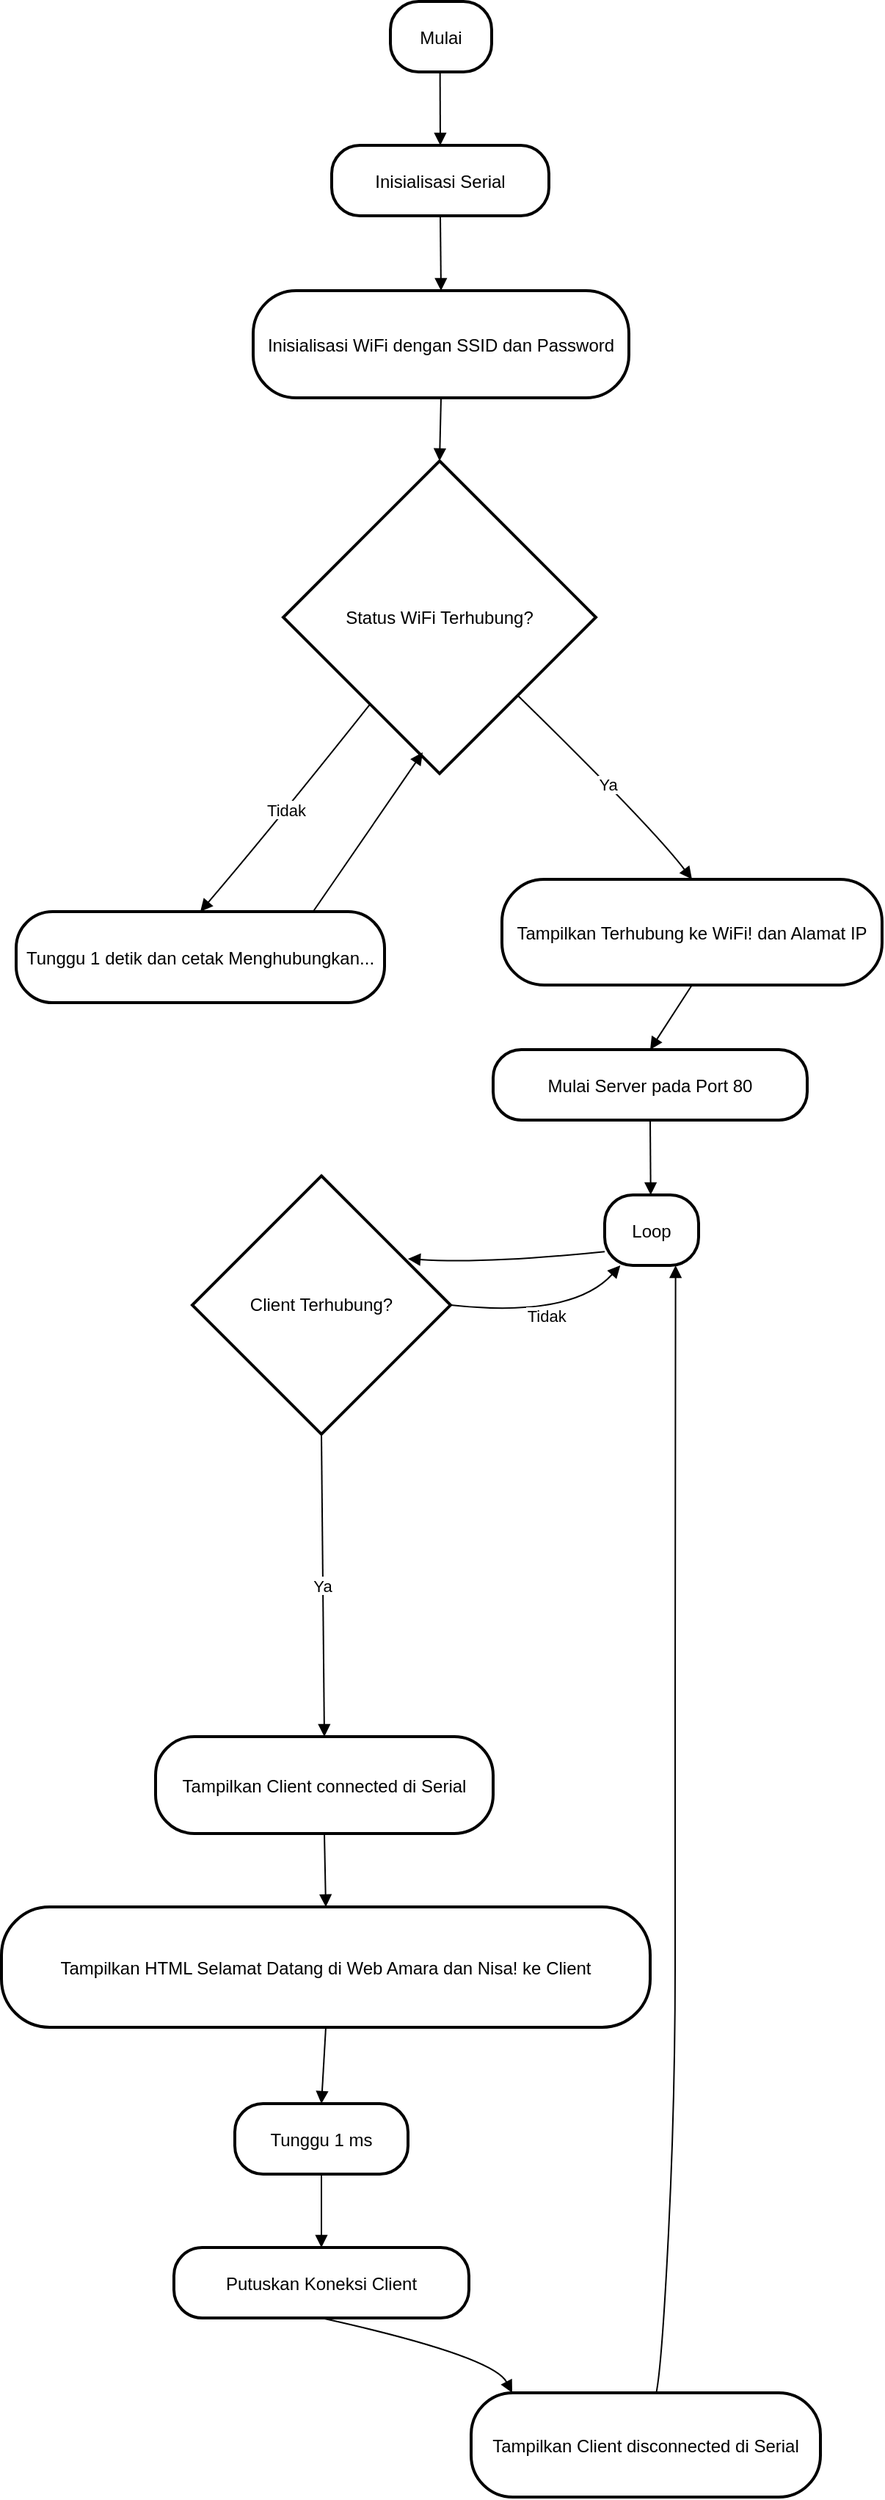 <mxfile version="24.8.3">
  <diagram name="Page-1" id="1WIVNbYRvYtn-QO3oHUY">
    <mxGraphModel dx="2950" dy="1114" grid="1" gridSize="10" guides="1" tooltips="1" connect="1" arrows="1" fold="1" page="1" pageScale="1" pageWidth="850" pageHeight="1100" math="0" shadow="0">
      <root>
        <mxCell id="0" />
        <mxCell id="1" parent="0" />
        <mxCell id="fLL10-U48EY1--GJguee-1" value="Mulai" style="rounded=1;arcSize=40;strokeWidth=2" vertex="1" parent="1">
          <mxGeometry x="205" y="20" width="69" height="48" as="geometry" />
        </mxCell>
        <mxCell id="fLL10-U48EY1--GJguee-2" value="Inisialisasi Serial" style="rounded=1;arcSize=40;strokeWidth=2" vertex="1" parent="1">
          <mxGeometry x="165" y="118" width="148" height="48" as="geometry" />
        </mxCell>
        <mxCell id="fLL10-U48EY1--GJguee-3" value="Inisialisasi WiFi dengan SSID dan Password" style="rounded=1;arcSize=40;strokeWidth=2" vertex="1" parent="1">
          <mxGeometry x="111.5" y="217" width="256" height="73" as="geometry" />
        </mxCell>
        <mxCell id="fLL10-U48EY1--GJguee-4" value="Status WiFi Terhubung?" style="rhombus;strokeWidth=2;whiteSpace=wrap;" vertex="1" parent="1">
          <mxGeometry x="132" y="333" width="213" height="213" as="geometry" />
        </mxCell>
        <mxCell id="fLL10-U48EY1--GJguee-5" value="Tunggu 1 detik dan cetak Menghubungkan..." style="rounded=1;arcSize=40;strokeWidth=2" vertex="1" parent="1">
          <mxGeometry x="-50" y="640" width="251" height="62" as="geometry" />
        </mxCell>
        <mxCell id="fLL10-U48EY1--GJguee-6" value="Tampilkan Terhubung ke WiFi! dan Alamat IP" style="rounded=1;arcSize=40;strokeWidth=2" vertex="1" parent="1">
          <mxGeometry x="281" y="618" width="259" height="72" as="geometry" />
        </mxCell>
        <mxCell id="fLL10-U48EY1--GJguee-7" value="Mulai Server pada Port 80" style="rounded=1;arcSize=40;strokeWidth=2" vertex="1" parent="1">
          <mxGeometry x="275" y="734" width="214" height="48" as="geometry" />
        </mxCell>
        <mxCell id="fLL10-U48EY1--GJguee-8" value="Loop" style="rounded=1;arcSize=40;strokeWidth=2" vertex="1" parent="1">
          <mxGeometry x="351" y="833" width="64" height="48" as="geometry" />
        </mxCell>
        <mxCell id="fLL10-U48EY1--GJguee-9" value="Client Terhubung?" style="rhombus;strokeWidth=2;whiteSpace=wrap;" vertex="1" parent="1">
          <mxGeometry x="70" y="820" width="176" height="176" as="geometry" />
        </mxCell>
        <mxCell id="fLL10-U48EY1--GJguee-10" value="Tampilkan Client connected di Serial" style="rounded=1;arcSize=40;strokeWidth=2" vertex="1" parent="1">
          <mxGeometry x="45" y="1202" width="230" height="66" as="geometry" />
        </mxCell>
        <mxCell id="fLL10-U48EY1--GJguee-11" value="Tampilkan HTML Selamat Datang di Web Amara dan Nisa! ke Client" style="rounded=1;arcSize=40;strokeWidth=2" vertex="1" parent="1">
          <mxGeometry x="-60" y="1318" width="442" height="82" as="geometry" />
        </mxCell>
        <mxCell id="fLL10-U48EY1--GJguee-12" value="Tunggu 1 ms" style="rounded=1;arcSize=40;strokeWidth=2" vertex="1" parent="1">
          <mxGeometry x="99" y="1452" width="118" height="48" as="geometry" />
        </mxCell>
        <mxCell id="fLL10-U48EY1--GJguee-13" value="Putuskan Koneksi Client" style="rounded=1;arcSize=40;strokeWidth=2" vertex="1" parent="1">
          <mxGeometry x="57.5" y="1550" width="201" height="48" as="geometry" />
        </mxCell>
        <mxCell id="fLL10-U48EY1--GJguee-14" value="Tampilkan Client disconnected di Serial" style="rounded=1;arcSize=40;strokeWidth=2" vertex="1" parent="1">
          <mxGeometry x="260" y="1649" width="238" height="71" as="geometry" />
        </mxCell>
        <mxCell id="fLL10-U48EY1--GJguee-15" value="" style="curved=1;startArrow=none;endArrow=block;exitX=0.49;exitY=1.01;entryX=0.5;entryY=0.01;rounded=0;" edge="1" parent="1" source="fLL10-U48EY1--GJguee-1" target="fLL10-U48EY1--GJguee-2">
          <mxGeometry relative="1" as="geometry">
            <Array as="points" />
          </mxGeometry>
        </mxCell>
        <mxCell id="fLL10-U48EY1--GJguee-16" value="" style="curved=1;startArrow=none;endArrow=block;exitX=0.5;exitY=1.02;entryX=0.5;entryY=0;rounded=0;" edge="1" parent="1" source="fLL10-U48EY1--GJguee-2" target="fLL10-U48EY1--GJguee-3">
          <mxGeometry relative="1" as="geometry">
            <Array as="points" />
          </mxGeometry>
        </mxCell>
        <mxCell id="fLL10-U48EY1--GJguee-17" value="" style="curved=1;startArrow=none;endArrow=block;exitX=0.5;exitY=1;entryX=0.5;entryY=0;rounded=0;" edge="1" parent="1" source="fLL10-U48EY1--GJguee-3" target="fLL10-U48EY1--GJguee-4">
          <mxGeometry relative="1" as="geometry">
            <Array as="points" />
          </mxGeometry>
        </mxCell>
        <mxCell id="fLL10-U48EY1--GJguee-18" value="Tidak" style="curved=1;startArrow=none;endArrow=block;exitX=0.1;exitY=1;entryX=0.5;entryY=0.01;rounded=0;" edge="1" parent="1" source="fLL10-U48EY1--GJguee-4" target="fLL10-U48EY1--GJguee-5">
          <mxGeometry relative="1" as="geometry">
            <Array as="points">
              <mxPoint x="125" y="582" />
            </Array>
          </mxGeometry>
        </mxCell>
        <mxCell id="fLL10-U48EY1--GJguee-19" value="" style="curved=1;startArrow=none;endArrow=block;exitX=0.8;exitY=0.01;rounded=0;entryX=0.446;entryY=0.932;entryDx=0;entryDy=0;entryPerimeter=0;" edge="1" parent="1" source="fLL10-U48EY1--GJguee-5" target="fLL10-U48EY1--GJguee-4">
          <mxGeometry relative="1" as="geometry">
            <Array as="points" />
            <mxPoint x="220" y="550" as="targetPoint" />
          </mxGeometry>
        </mxCell>
        <mxCell id="fLL10-U48EY1--GJguee-20" value="Ya" style="curved=1;startArrow=none;endArrow=block;exitX=1;exitY=1;entryX=0.5;entryY=0.01;rounded=0;" edge="1" parent="1" source="fLL10-U48EY1--GJguee-4" target="fLL10-U48EY1--GJguee-6">
          <mxGeometry relative="1" as="geometry">
            <Array as="points">
              <mxPoint x="383" y="582" />
            </Array>
          </mxGeometry>
        </mxCell>
        <mxCell id="fLL10-U48EY1--GJguee-21" value="" style="curved=1;startArrow=none;endArrow=block;exitX=0.5;exitY=1.01;entryX=0.5;entryY=0.01;rounded=0;" edge="1" parent="1" source="fLL10-U48EY1--GJguee-6" target="fLL10-U48EY1--GJguee-7">
          <mxGeometry relative="1" as="geometry">
            <Array as="points" />
          </mxGeometry>
        </mxCell>
        <mxCell id="fLL10-U48EY1--GJguee-22" value="" style="curved=1;startArrow=none;endArrow=block;exitX=0.5;exitY=1.02;entryX=0.49;entryY=0;rounded=0;" edge="1" parent="1" source="fLL10-U48EY1--GJguee-7" target="fLL10-U48EY1--GJguee-8">
          <mxGeometry relative="1" as="geometry">
            <Array as="points" />
          </mxGeometry>
        </mxCell>
        <mxCell id="fLL10-U48EY1--GJguee-23" value="" style="curved=1;startArrow=none;endArrow=block;exitX=-0.01;exitY=0.81;rounded=0;entryX=0.835;entryY=0.321;entryDx=0;entryDy=0;entryPerimeter=0;" edge="1" parent="1" source="fLL10-U48EY1--GJguee-8" target="fLL10-U48EY1--GJguee-9">
          <mxGeometry relative="1" as="geometry">
            <Array as="points">
              <mxPoint x="270" y="880" />
            </Array>
            <mxPoint x="230" y="880" as="targetPoint" />
          </mxGeometry>
        </mxCell>
        <mxCell id="fLL10-U48EY1--GJguee-24" value="Tidak" style="curved=1;startArrow=none;endArrow=block;exitX=1;exitY=0.5;entryX=0.16;entryY=1.01;rounded=0;exitDx=0;exitDy=0;" edge="1" parent="1" source="fLL10-U48EY1--GJguee-9" target="fLL10-U48EY1--GJguee-8">
          <mxGeometry relative="1" as="geometry">
            <Array as="points">
              <mxPoint x="329" y="917" />
            </Array>
          </mxGeometry>
        </mxCell>
        <mxCell id="fLL10-U48EY1--GJguee-25" value="Ya" style="curved=1;startArrow=none;endArrow=block;exitX=0.5;exitY=1;entryX=0.5;entryY=0;rounded=0;" edge="1" parent="1" source="fLL10-U48EY1--GJguee-9" target="fLL10-U48EY1--GJguee-10">
          <mxGeometry relative="1" as="geometry">
            <Array as="points" />
          </mxGeometry>
        </mxCell>
        <mxCell id="fLL10-U48EY1--GJguee-26" value="" style="curved=1;startArrow=none;endArrow=block;exitX=0.5;exitY=1;entryX=0.5;entryY=0;rounded=0;" edge="1" parent="1" source="fLL10-U48EY1--GJguee-10" target="fLL10-U48EY1--GJguee-11">
          <mxGeometry relative="1" as="geometry">
            <Array as="points" />
          </mxGeometry>
        </mxCell>
        <mxCell id="fLL10-U48EY1--GJguee-27" value="" style="curved=1;startArrow=none;endArrow=block;exitX=0.5;exitY=1;entryX=0.5;entryY=0;rounded=0;" edge="1" parent="1" source="fLL10-U48EY1--GJguee-11" target="fLL10-U48EY1--GJguee-12">
          <mxGeometry relative="1" as="geometry">
            <Array as="points" />
          </mxGeometry>
        </mxCell>
        <mxCell id="fLL10-U48EY1--GJguee-28" value="" style="curved=1;startArrow=none;endArrow=block;exitX=0.5;exitY=1;entryX=0.5;entryY=0;rounded=0;" edge="1" parent="1" source="fLL10-U48EY1--GJguee-12" target="fLL10-U48EY1--GJguee-13">
          <mxGeometry relative="1" as="geometry">
            <Array as="points" />
          </mxGeometry>
        </mxCell>
        <mxCell id="fLL10-U48EY1--GJguee-29" value="" style="curved=1;startArrow=none;endArrow=block;exitX=0.5;exitY=1.01;entryX=0.11;entryY=-0.01;rounded=0;" edge="1" parent="1" source="fLL10-U48EY1--GJguee-13" target="fLL10-U48EY1--GJguee-14">
          <mxGeometry relative="1" as="geometry">
            <Array as="points">
              <mxPoint x="275" y="1624" />
            </Array>
          </mxGeometry>
        </mxCell>
        <mxCell id="fLL10-U48EY1--GJguee-30" value="" style="curved=1;startArrow=none;endArrow=block;entryX=0.76;entryY=1.01;rounded=0;" edge="1" parent="1" source="fLL10-U48EY1--GJguee-14" target="fLL10-U48EY1--GJguee-8">
          <mxGeometry relative="1" as="geometry">
            <Array as="points">
              <mxPoint x="390" y="1630" />
              <mxPoint x="399" y="1450" />
              <mxPoint x="399" y="1270" />
              <mxPoint x="399" y="1090" />
            </Array>
          </mxGeometry>
        </mxCell>
      </root>
    </mxGraphModel>
  </diagram>
</mxfile>
